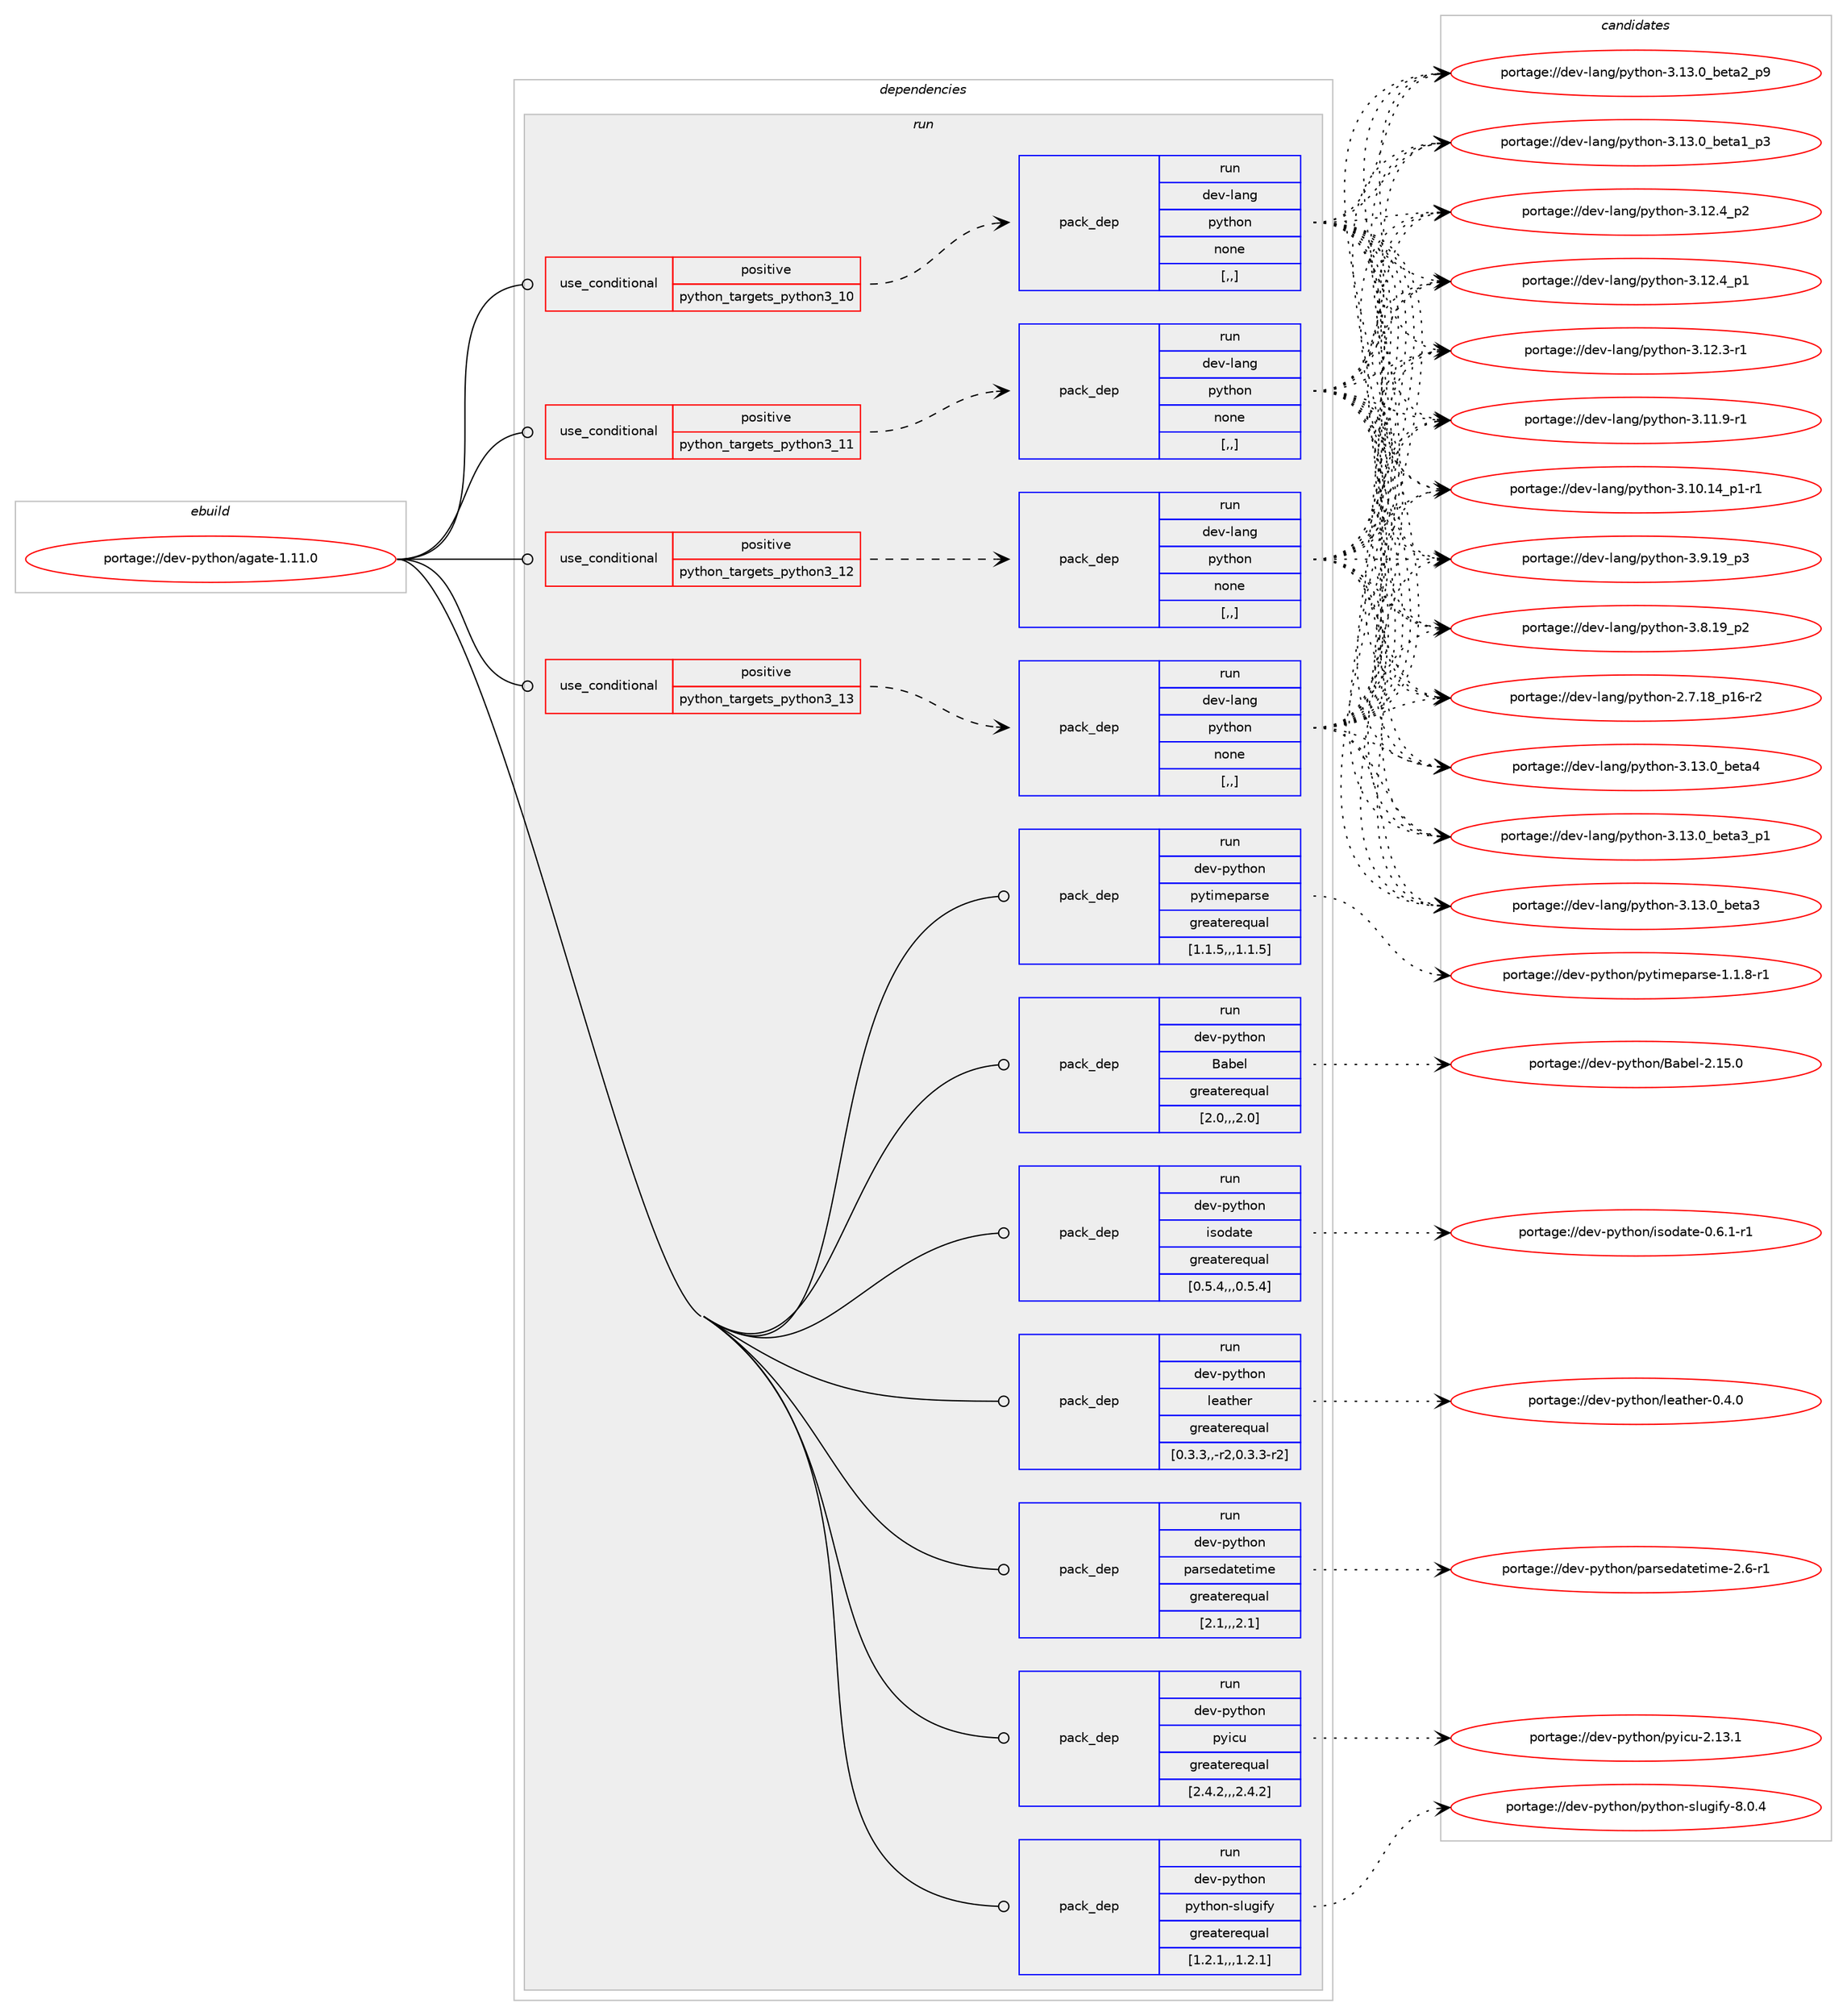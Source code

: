 digraph prolog {

# *************
# Graph options
# *************

newrank=true;
concentrate=true;
compound=true;
graph [rankdir=LR,fontname=Helvetica,fontsize=10,ranksep=1.5];#, ranksep=2.5, nodesep=0.2];
edge  [arrowhead=vee];
node  [fontname=Helvetica,fontsize=10];

# **********
# The ebuild
# **********

subgraph cluster_leftcol {
color=gray;
label=<<i>ebuild</i>>;
id [label="portage://dev-python/agate-1.11.0", color=red, width=4, href="../dev-python/agate-1.11.0.svg"];
}

# ****************
# The dependencies
# ****************

subgraph cluster_midcol {
color=gray;
label=<<i>dependencies</i>>;
subgraph cluster_compile {
fillcolor="#eeeeee";
style=filled;
label=<<i>compile</i>>;
}
subgraph cluster_compileandrun {
fillcolor="#eeeeee";
style=filled;
label=<<i>compile and run</i>>;
}
subgraph cluster_run {
fillcolor="#eeeeee";
style=filled;
label=<<i>run</i>>;
subgraph cond30835 {
dependency141844 [label=<<TABLE BORDER="0" CELLBORDER="1" CELLSPACING="0" CELLPADDING="4"><TR><TD ROWSPAN="3" CELLPADDING="10">use_conditional</TD></TR><TR><TD>positive</TD></TR><TR><TD>python_targets_python3_10</TD></TR></TABLE>>, shape=none, color=red];
subgraph pack109765 {
dependency141845 [label=<<TABLE BORDER="0" CELLBORDER="1" CELLSPACING="0" CELLPADDING="4" WIDTH="220"><TR><TD ROWSPAN="6" CELLPADDING="30">pack_dep</TD></TR><TR><TD WIDTH="110">run</TD></TR><TR><TD>dev-lang</TD></TR><TR><TD>python</TD></TR><TR><TD>none</TD></TR><TR><TD>[,,]</TD></TR></TABLE>>, shape=none, color=blue];
}
dependency141844:e -> dependency141845:w [weight=20,style="dashed",arrowhead="vee"];
}
id:e -> dependency141844:w [weight=20,style="solid",arrowhead="odot"];
subgraph cond30836 {
dependency141846 [label=<<TABLE BORDER="0" CELLBORDER="1" CELLSPACING="0" CELLPADDING="4"><TR><TD ROWSPAN="3" CELLPADDING="10">use_conditional</TD></TR><TR><TD>positive</TD></TR><TR><TD>python_targets_python3_11</TD></TR></TABLE>>, shape=none, color=red];
subgraph pack109766 {
dependency141847 [label=<<TABLE BORDER="0" CELLBORDER="1" CELLSPACING="0" CELLPADDING="4" WIDTH="220"><TR><TD ROWSPAN="6" CELLPADDING="30">pack_dep</TD></TR><TR><TD WIDTH="110">run</TD></TR><TR><TD>dev-lang</TD></TR><TR><TD>python</TD></TR><TR><TD>none</TD></TR><TR><TD>[,,]</TD></TR></TABLE>>, shape=none, color=blue];
}
dependency141846:e -> dependency141847:w [weight=20,style="dashed",arrowhead="vee"];
}
id:e -> dependency141846:w [weight=20,style="solid",arrowhead="odot"];
subgraph cond30837 {
dependency141848 [label=<<TABLE BORDER="0" CELLBORDER="1" CELLSPACING="0" CELLPADDING="4"><TR><TD ROWSPAN="3" CELLPADDING="10">use_conditional</TD></TR><TR><TD>positive</TD></TR><TR><TD>python_targets_python3_12</TD></TR></TABLE>>, shape=none, color=red];
subgraph pack109767 {
dependency141849 [label=<<TABLE BORDER="0" CELLBORDER="1" CELLSPACING="0" CELLPADDING="4" WIDTH="220"><TR><TD ROWSPAN="6" CELLPADDING="30">pack_dep</TD></TR><TR><TD WIDTH="110">run</TD></TR><TR><TD>dev-lang</TD></TR><TR><TD>python</TD></TR><TR><TD>none</TD></TR><TR><TD>[,,]</TD></TR></TABLE>>, shape=none, color=blue];
}
dependency141848:e -> dependency141849:w [weight=20,style="dashed",arrowhead="vee"];
}
id:e -> dependency141848:w [weight=20,style="solid",arrowhead="odot"];
subgraph cond30838 {
dependency141850 [label=<<TABLE BORDER="0" CELLBORDER="1" CELLSPACING="0" CELLPADDING="4"><TR><TD ROWSPAN="3" CELLPADDING="10">use_conditional</TD></TR><TR><TD>positive</TD></TR><TR><TD>python_targets_python3_13</TD></TR></TABLE>>, shape=none, color=red];
subgraph pack109768 {
dependency141851 [label=<<TABLE BORDER="0" CELLBORDER="1" CELLSPACING="0" CELLPADDING="4" WIDTH="220"><TR><TD ROWSPAN="6" CELLPADDING="30">pack_dep</TD></TR><TR><TD WIDTH="110">run</TD></TR><TR><TD>dev-lang</TD></TR><TR><TD>python</TD></TR><TR><TD>none</TD></TR><TR><TD>[,,]</TD></TR></TABLE>>, shape=none, color=blue];
}
dependency141850:e -> dependency141851:w [weight=20,style="dashed",arrowhead="vee"];
}
id:e -> dependency141850:w [weight=20,style="solid",arrowhead="odot"];
subgraph pack109769 {
dependency141852 [label=<<TABLE BORDER="0" CELLBORDER="1" CELLSPACING="0" CELLPADDING="4" WIDTH="220"><TR><TD ROWSPAN="6" CELLPADDING="30">pack_dep</TD></TR><TR><TD WIDTH="110">run</TD></TR><TR><TD>dev-python</TD></TR><TR><TD>Babel</TD></TR><TR><TD>greaterequal</TD></TR><TR><TD>[2.0,,,2.0]</TD></TR></TABLE>>, shape=none, color=blue];
}
id:e -> dependency141852:w [weight=20,style="solid",arrowhead="odot"];
subgraph pack109770 {
dependency141853 [label=<<TABLE BORDER="0" CELLBORDER="1" CELLSPACING="0" CELLPADDING="4" WIDTH="220"><TR><TD ROWSPAN="6" CELLPADDING="30">pack_dep</TD></TR><TR><TD WIDTH="110">run</TD></TR><TR><TD>dev-python</TD></TR><TR><TD>isodate</TD></TR><TR><TD>greaterequal</TD></TR><TR><TD>[0.5.4,,,0.5.4]</TD></TR></TABLE>>, shape=none, color=blue];
}
id:e -> dependency141853:w [weight=20,style="solid",arrowhead="odot"];
subgraph pack109771 {
dependency141854 [label=<<TABLE BORDER="0" CELLBORDER="1" CELLSPACING="0" CELLPADDING="4" WIDTH="220"><TR><TD ROWSPAN="6" CELLPADDING="30">pack_dep</TD></TR><TR><TD WIDTH="110">run</TD></TR><TR><TD>dev-python</TD></TR><TR><TD>leather</TD></TR><TR><TD>greaterequal</TD></TR><TR><TD>[0.3.3,,-r2,0.3.3-r2]</TD></TR></TABLE>>, shape=none, color=blue];
}
id:e -> dependency141854:w [weight=20,style="solid",arrowhead="odot"];
subgraph pack109772 {
dependency141855 [label=<<TABLE BORDER="0" CELLBORDER="1" CELLSPACING="0" CELLPADDING="4" WIDTH="220"><TR><TD ROWSPAN="6" CELLPADDING="30">pack_dep</TD></TR><TR><TD WIDTH="110">run</TD></TR><TR><TD>dev-python</TD></TR><TR><TD>parsedatetime</TD></TR><TR><TD>greaterequal</TD></TR><TR><TD>[2.1,,,2.1]</TD></TR></TABLE>>, shape=none, color=blue];
}
id:e -> dependency141855:w [weight=20,style="solid",arrowhead="odot"];
subgraph pack109773 {
dependency141856 [label=<<TABLE BORDER="0" CELLBORDER="1" CELLSPACING="0" CELLPADDING="4" WIDTH="220"><TR><TD ROWSPAN="6" CELLPADDING="30">pack_dep</TD></TR><TR><TD WIDTH="110">run</TD></TR><TR><TD>dev-python</TD></TR><TR><TD>pyicu</TD></TR><TR><TD>greaterequal</TD></TR><TR><TD>[2.4.2,,,2.4.2]</TD></TR></TABLE>>, shape=none, color=blue];
}
id:e -> dependency141856:w [weight=20,style="solid",arrowhead="odot"];
subgraph pack109774 {
dependency141857 [label=<<TABLE BORDER="0" CELLBORDER="1" CELLSPACING="0" CELLPADDING="4" WIDTH="220"><TR><TD ROWSPAN="6" CELLPADDING="30">pack_dep</TD></TR><TR><TD WIDTH="110">run</TD></TR><TR><TD>dev-python</TD></TR><TR><TD>python-slugify</TD></TR><TR><TD>greaterequal</TD></TR><TR><TD>[1.2.1,,,1.2.1]</TD></TR></TABLE>>, shape=none, color=blue];
}
id:e -> dependency141857:w [weight=20,style="solid",arrowhead="odot"];
subgraph pack109775 {
dependency141858 [label=<<TABLE BORDER="0" CELLBORDER="1" CELLSPACING="0" CELLPADDING="4" WIDTH="220"><TR><TD ROWSPAN="6" CELLPADDING="30">pack_dep</TD></TR><TR><TD WIDTH="110">run</TD></TR><TR><TD>dev-python</TD></TR><TR><TD>pytimeparse</TD></TR><TR><TD>greaterequal</TD></TR><TR><TD>[1.1.5,,,1.1.5]</TD></TR></TABLE>>, shape=none, color=blue];
}
id:e -> dependency141858:w [weight=20,style="solid",arrowhead="odot"];
}
}

# **************
# The candidates
# **************

subgraph cluster_choices {
rank=same;
color=gray;
label=<<i>candidates</i>>;

subgraph choice109765 {
color=black;
nodesep=1;
choice1001011184510897110103471121211161041111104551464951464895981011169752 [label="portage://dev-lang/python-3.13.0_beta4", color=red, width=4,href="../dev-lang/python-3.13.0_beta4.svg"];
choice10010111845108971101034711212111610411111045514649514648959810111697519511249 [label="portage://dev-lang/python-3.13.0_beta3_p1", color=red, width=4,href="../dev-lang/python-3.13.0_beta3_p1.svg"];
choice1001011184510897110103471121211161041111104551464951464895981011169751 [label="portage://dev-lang/python-3.13.0_beta3", color=red, width=4,href="../dev-lang/python-3.13.0_beta3.svg"];
choice10010111845108971101034711212111610411111045514649514648959810111697509511257 [label="portage://dev-lang/python-3.13.0_beta2_p9", color=red, width=4,href="../dev-lang/python-3.13.0_beta2_p9.svg"];
choice10010111845108971101034711212111610411111045514649514648959810111697499511251 [label="portage://dev-lang/python-3.13.0_beta1_p3", color=red, width=4,href="../dev-lang/python-3.13.0_beta1_p3.svg"];
choice100101118451089711010347112121116104111110455146495046529511250 [label="portage://dev-lang/python-3.12.4_p2", color=red, width=4,href="../dev-lang/python-3.12.4_p2.svg"];
choice100101118451089711010347112121116104111110455146495046529511249 [label="portage://dev-lang/python-3.12.4_p1", color=red, width=4,href="../dev-lang/python-3.12.4_p1.svg"];
choice100101118451089711010347112121116104111110455146495046514511449 [label="portage://dev-lang/python-3.12.3-r1", color=red, width=4,href="../dev-lang/python-3.12.3-r1.svg"];
choice100101118451089711010347112121116104111110455146494946574511449 [label="portage://dev-lang/python-3.11.9-r1", color=red, width=4,href="../dev-lang/python-3.11.9-r1.svg"];
choice100101118451089711010347112121116104111110455146494846495295112494511449 [label="portage://dev-lang/python-3.10.14_p1-r1", color=red, width=4,href="../dev-lang/python-3.10.14_p1-r1.svg"];
choice100101118451089711010347112121116104111110455146574649579511251 [label="portage://dev-lang/python-3.9.19_p3", color=red, width=4,href="../dev-lang/python-3.9.19_p3.svg"];
choice100101118451089711010347112121116104111110455146564649579511250 [label="portage://dev-lang/python-3.8.19_p2", color=red, width=4,href="../dev-lang/python-3.8.19_p2.svg"];
choice100101118451089711010347112121116104111110455046554649569511249544511450 [label="portage://dev-lang/python-2.7.18_p16-r2", color=red, width=4,href="../dev-lang/python-2.7.18_p16-r2.svg"];
dependency141845:e -> choice1001011184510897110103471121211161041111104551464951464895981011169752:w [style=dotted,weight="100"];
dependency141845:e -> choice10010111845108971101034711212111610411111045514649514648959810111697519511249:w [style=dotted,weight="100"];
dependency141845:e -> choice1001011184510897110103471121211161041111104551464951464895981011169751:w [style=dotted,weight="100"];
dependency141845:e -> choice10010111845108971101034711212111610411111045514649514648959810111697509511257:w [style=dotted,weight="100"];
dependency141845:e -> choice10010111845108971101034711212111610411111045514649514648959810111697499511251:w [style=dotted,weight="100"];
dependency141845:e -> choice100101118451089711010347112121116104111110455146495046529511250:w [style=dotted,weight="100"];
dependency141845:e -> choice100101118451089711010347112121116104111110455146495046529511249:w [style=dotted,weight="100"];
dependency141845:e -> choice100101118451089711010347112121116104111110455146495046514511449:w [style=dotted,weight="100"];
dependency141845:e -> choice100101118451089711010347112121116104111110455146494946574511449:w [style=dotted,weight="100"];
dependency141845:e -> choice100101118451089711010347112121116104111110455146494846495295112494511449:w [style=dotted,weight="100"];
dependency141845:e -> choice100101118451089711010347112121116104111110455146574649579511251:w [style=dotted,weight="100"];
dependency141845:e -> choice100101118451089711010347112121116104111110455146564649579511250:w [style=dotted,weight="100"];
dependency141845:e -> choice100101118451089711010347112121116104111110455046554649569511249544511450:w [style=dotted,weight="100"];
}
subgraph choice109766 {
color=black;
nodesep=1;
choice1001011184510897110103471121211161041111104551464951464895981011169752 [label="portage://dev-lang/python-3.13.0_beta4", color=red, width=4,href="../dev-lang/python-3.13.0_beta4.svg"];
choice10010111845108971101034711212111610411111045514649514648959810111697519511249 [label="portage://dev-lang/python-3.13.0_beta3_p1", color=red, width=4,href="../dev-lang/python-3.13.0_beta3_p1.svg"];
choice1001011184510897110103471121211161041111104551464951464895981011169751 [label="portage://dev-lang/python-3.13.0_beta3", color=red, width=4,href="../dev-lang/python-3.13.0_beta3.svg"];
choice10010111845108971101034711212111610411111045514649514648959810111697509511257 [label="portage://dev-lang/python-3.13.0_beta2_p9", color=red, width=4,href="../dev-lang/python-3.13.0_beta2_p9.svg"];
choice10010111845108971101034711212111610411111045514649514648959810111697499511251 [label="portage://dev-lang/python-3.13.0_beta1_p3", color=red, width=4,href="../dev-lang/python-3.13.0_beta1_p3.svg"];
choice100101118451089711010347112121116104111110455146495046529511250 [label="portage://dev-lang/python-3.12.4_p2", color=red, width=4,href="../dev-lang/python-3.12.4_p2.svg"];
choice100101118451089711010347112121116104111110455146495046529511249 [label="portage://dev-lang/python-3.12.4_p1", color=red, width=4,href="../dev-lang/python-3.12.4_p1.svg"];
choice100101118451089711010347112121116104111110455146495046514511449 [label="portage://dev-lang/python-3.12.3-r1", color=red, width=4,href="../dev-lang/python-3.12.3-r1.svg"];
choice100101118451089711010347112121116104111110455146494946574511449 [label="portage://dev-lang/python-3.11.9-r1", color=red, width=4,href="../dev-lang/python-3.11.9-r1.svg"];
choice100101118451089711010347112121116104111110455146494846495295112494511449 [label="portage://dev-lang/python-3.10.14_p1-r1", color=red, width=4,href="../dev-lang/python-3.10.14_p1-r1.svg"];
choice100101118451089711010347112121116104111110455146574649579511251 [label="portage://dev-lang/python-3.9.19_p3", color=red, width=4,href="../dev-lang/python-3.9.19_p3.svg"];
choice100101118451089711010347112121116104111110455146564649579511250 [label="portage://dev-lang/python-3.8.19_p2", color=red, width=4,href="../dev-lang/python-3.8.19_p2.svg"];
choice100101118451089711010347112121116104111110455046554649569511249544511450 [label="portage://dev-lang/python-2.7.18_p16-r2", color=red, width=4,href="../dev-lang/python-2.7.18_p16-r2.svg"];
dependency141847:e -> choice1001011184510897110103471121211161041111104551464951464895981011169752:w [style=dotted,weight="100"];
dependency141847:e -> choice10010111845108971101034711212111610411111045514649514648959810111697519511249:w [style=dotted,weight="100"];
dependency141847:e -> choice1001011184510897110103471121211161041111104551464951464895981011169751:w [style=dotted,weight="100"];
dependency141847:e -> choice10010111845108971101034711212111610411111045514649514648959810111697509511257:w [style=dotted,weight="100"];
dependency141847:e -> choice10010111845108971101034711212111610411111045514649514648959810111697499511251:w [style=dotted,weight="100"];
dependency141847:e -> choice100101118451089711010347112121116104111110455146495046529511250:w [style=dotted,weight="100"];
dependency141847:e -> choice100101118451089711010347112121116104111110455146495046529511249:w [style=dotted,weight="100"];
dependency141847:e -> choice100101118451089711010347112121116104111110455146495046514511449:w [style=dotted,weight="100"];
dependency141847:e -> choice100101118451089711010347112121116104111110455146494946574511449:w [style=dotted,weight="100"];
dependency141847:e -> choice100101118451089711010347112121116104111110455146494846495295112494511449:w [style=dotted,weight="100"];
dependency141847:e -> choice100101118451089711010347112121116104111110455146574649579511251:w [style=dotted,weight="100"];
dependency141847:e -> choice100101118451089711010347112121116104111110455146564649579511250:w [style=dotted,weight="100"];
dependency141847:e -> choice100101118451089711010347112121116104111110455046554649569511249544511450:w [style=dotted,weight="100"];
}
subgraph choice109767 {
color=black;
nodesep=1;
choice1001011184510897110103471121211161041111104551464951464895981011169752 [label="portage://dev-lang/python-3.13.0_beta4", color=red, width=4,href="../dev-lang/python-3.13.0_beta4.svg"];
choice10010111845108971101034711212111610411111045514649514648959810111697519511249 [label="portage://dev-lang/python-3.13.0_beta3_p1", color=red, width=4,href="../dev-lang/python-3.13.0_beta3_p1.svg"];
choice1001011184510897110103471121211161041111104551464951464895981011169751 [label="portage://dev-lang/python-3.13.0_beta3", color=red, width=4,href="../dev-lang/python-3.13.0_beta3.svg"];
choice10010111845108971101034711212111610411111045514649514648959810111697509511257 [label="portage://dev-lang/python-3.13.0_beta2_p9", color=red, width=4,href="../dev-lang/python-3.13.0_beta2_p9.svg"];
choice10010111845108971101034711212111610411111045514649514648959810111697499511251 [label="portage://dev-lang/python-3.13.0_beta1_p3", color=red, width=4,href="../dev-lang/python-3.13.0_beta1_p3.svg"];
choice100101118451089711010347112121116104111110455146495046529511250 [label="portage://dev-lang/python-3.12.4_p2", color=red, width=4,href="../dev-lang/python-3.12.4_p2.svg"];
choice100101118451089711010347112121116104111110455146495046529511249 [label="portage://dev-lang/python-3.12.4_p1", color=red, width=4,href="../dev-lang/python-3.12.4_p1.svg"];
choice100101118451089711010347112121116104111110455146495046514511449 [label="portage://dev-lang/python-3.12.3-r1", color=red, width=4,href="../dev-lang/python-3.12.3-r1.svg"];
choice100101118451089711010347112121116104111110455146494946574511449 [label="portage://dev-lang/python-3.11.9-r1", color=red, width=4,href="../dev-lang/python-3.11.9-r1.svg"];
choice100101118451089711010347112121116104111110455146494846495295112494511449 [label="portage://dev-lang/python-3.10.14_p1-r1", color=red, width=4,href="../dev-lang/python-3.10.14_p1-r1.svg"];
choice100101118451089711010347112121116104111110455146574649579511251 [label="portage://dev-lang/python-3.9.19_p3", color=red, width=4,href="../dev-lang/python-3.9.19_p3.svg"];
choice100101118451089711010347112121116104111110455146564649579511250 [label="portage://dev-lang/python-3.8.19_p2", color=red, width=4,href="../dev-lang/python-3.8.19_p2.svg"];
choice100101118451089711010347112121116104111110455046554649569511249544511450 [label="portage://dev-lang/python-2.7.18_p16-r2", color=red, width=4,href="../dev-lang/python-2.7.18_p16-r2.svg"];
dependency141849:e -> choice1001011184510897110103471121211161041111104551464951464895981011169752:w [style=dotted,weight="100"];
dependency141849:e -> choice10010111845108971101034711212111610411111045514649514648959810111697519511249:w [style=dotted,weight="100"];
dependency141849:e -> choice1001011184510897110103471121211161041111104551464951464895981011169751:w [style=dotted,weight="100"];
dependency141849:e -> choice10010111845108971101034711212111610411111045514649514648959810111697509511257:w [style=dotted,weight="100"];
dependency141849:e -> choice10010111845108971101034711212111610411111045514649514648959810111697499511251:w [style=dotted,weight="100"];
dependency141849:e -> choice100101118451089711010347112121116104111110455146495046529511250:w [style=dotted,weight="100"];
dependency141849:e -> choice100101118451089711010347112121116104111110455146495046529511249:w [style=dotted,weight="100"];
dependency141849:e -> choice100101118451089711010347112121116104111110455146495046514511449:w [style=dotted,weight="100"];
dependency141849:e -> choice100101118451089711010347112121116104111110455146494946574511449:w [style=dotted,weight="100"];
dependency141849:e -> choice100101118451089711010347112121116104111110455146494846495295112494511449:w [style=dotted,weight="100"];
dependency141849:e -> choice100101118451089711010347112121116104111110455146574649579511251:w [style=dotted,weight="100"];
dependency141849:e -> choice100101118451089711010347112121116104111110455146564649579511250:w [style=dotted,weight="100"];
dependency141849:e -> choice100101118451089711010347112121116104111110455046554649569511249544511450:w [style=dotted,weight="100"];
}
subgraph choice109768 {
color=black;
nodesep=1;
choice1001011184510897110103471121211161041111104551464951464895981011169752 [label="portage://dev-lang/python-3.13.0_beta4", color=red, width=4,href="../dev-lang/python-3.13.0_beta4.svg"];
choice10010111845108971101034711212111610411111045514649514648959810111697519511249 [label="portage://dev-lang/python-3.13.0_beta3_p1", color=red, width=4,href="../dev-lang/python-3.13.0_beta3_p1.svg"];
choice1001011184510897110103471121211161041111104551464951464895981011169751 [label="portage://dev-lang/python-3.13.0_beta3", color=red, width=4,href="../dev-lang/python-3.13.0_beta3.svg"];
choice10010111845108971101034711212111610411111045514649514648959810111697509511257 [label="portage://dev-lang/python-3.13.0_beta2_p9", color=red, width=4,href="../dev-lang/python-3.13.0_beta2_p9.svg"];
choice10010111845108971101034711212111610411111045514649514648959810111697499511251 [label="portage://dev-lang/python-3.13.0_beta1_p3", color=red, width=4,href="../dev-lang/python-3.13.0_beta1_p3.svg"];
choice100101118451089711010347112121116104111110455146495046529511250 [label="portage://dev-lang/python-3.12.4_p2", color=red, width=4,href="../dev-lang/python-3.12.4_p2.svg"];
choice100101118451089711010347112121116104111110455146495046529511249 [label="portage://dev-lang/python-3.12.4_p1", color=red, width=4,href="../dev-lang/python-3.12.4_p1.svg"];
choice100101118451089711010347112121116104111110455146495046514511449 [label="portage://dev-lang/python-3.12.3-r1", color=red, width=4,href="../dev-lang/python-3.12.3-r1.svg"];
choice100101118451089711010347112121116104111110455146494946574511449 [label="portage://dev-lang/python-3.11.9-r1", color=red, width=4,href="../dev-lang/python-3.11.9-r1.svg"];
choice100101118451089711010347112121116104111110455146494846495295112494511449 [label="portage://dev-lang/python-3.10.14_p1-r1", color=red, width=4,href="../dev-lang/python-3.10.14_p1-r1.svg"];
choice100101118451089711010347112121116104111110455146574649579511251 [label="portage://dev-lang/python-3.9.19_p3", color=red, width=4,href="../dev-lang/python-3.9.19_p3.svg"];
choice100101118451089711010347112121116104111110455146564649579511250 [label="portage://dev-lang/python-3.8.19_p2", color=red, width=4,href="../dev-lang/python-3.8.19_p2.svg"];
choice100101118451089711010347112121116104111110455046554649569511249544511450 [label="portage://dev-lang/python-2.7.18_p16-r2", color=red, width=4,href="../dev-lang/python-2.7.18_p16-r2.svg"];
dependency141851:e -> choice1001011184510897110103471121211161041111104551464951464895981011169752:w [style=dotted,weight="100"];
dependency141851:e -> choice10010111845108971101034711212111610411111045514649514648959810111697519511249:w [style=dotted,weight="100"];
dependency141851:e -> choice1001011184510897110103471121211161041111104551464951464895981011169751:w [style=dotted,weight="100"];
dependency141851:e -> choice10010111845108971101034711212111610411111045514649514648959810111697509511257:w [style=dotted,weight="100"];
dependency141851:e -> choice10010111845108971101034711212111610411111045514649514648959810111697499511251:w [style=dotted,weight="100"];
dependency141851:e -> choice100101118451089711010347112121116104111110455146495046529511250:w [style=dotted,weight="100"];
dependency141851:e -> choice100101118451089711010347112121116104111110455146495046529511249:w [style=dotted,weight="100"];
dependency141851:e -> choice100101118451089711010347112121116104111110455146495046514511449:w [style=dotted,weight="100"];
dependency141851:e -> choice100101118451089711010347112121116104111110455146494946574511449:w [style=dotted,weight="100"];
dependency141851:e -> choice100101118451089711010347112121116104111110455146494846495295112494511449:w [style=dotted,weight="100"];
dependency141851:e -> choice100101118451089711010347112121116104111110455146574649579511251:w [style=dotted,weight="100"];
dependency141851:e -> choice100101118451089711010347112121116104111110455146564649579511250:w [style=dotted,weight="100"];
dependency141851:e -> choice100101118451089711010347112121116104111110455046554649569511249544511450:w [style=dotted,weight="100"];
}
subgraph choice109769 {
color=black;
nodesep=1;
choice100101118451121211161041111104766979810110845504649534648 [label="portage://dev-python/Babel-2.15.0", color=red, width=4,href="../dev-python/Babel-2.15.0.svg"];
dependency141852:e -> choice100101118451121211161041111104766979810110845504649534648:w [style=dotted,weight="100"];
}
subgraph choice109770 {
color=black;
nodesep=1;
choice1001011184511212111610411111047105115111100971161014548465446494511449 [label="portage://dev-python/isodate-0.6.1-r1", color=red, width=4,href="../dev-python/isodate-0.6.1-r1.svg"];
dependency141853:e -> choice1001011184511212111610411111047105115111100971161014548465446494511449:w [style=dotted,weight="100"];
}
subgraph choice109771 {
color=black;
nodesep=1;
choice100101118451121211161041111104710810197116104101114454846524648 [label="portage://dev-python/leather-0.4.0", color=red, width=4,href="../dev-python/leather-0.4.0.svg"];
dependency141854:e -> choice100101118451121211161041111104710810197116104101114454846524648:w [style=dotted,weight="100"];
}
subgraph choice109772 {
color=black;
nodesep=1;
choice10010111845112121116104111110471129711411510110097116101116105109101455046544511449 [label="portage://dev-python/parsedatetime-2.6-r1", color=red, width=4,href="../dev-python/parsedatetime-2.6-r1.svg"];
dependency141855:e -> choice10010111845112121116104111110471129711411510110097116101116105109101455046544511449:w [style=dotted,weight="100"];
}
subgraph choice109773 {
color=black;
nodesep=1;
choice10010111845112121116104111110471121211059911745504649514649 [label="portage://dev-python/pyicu-2.13.1", color=red, width=4,href="../dev-python/pyicu-2.13.1.svg"];
dependency141856:e -> choice10010111845112121116104111110471121211059911745504649514649:w [style=dotted,weight="100"];
}
subgraph choice109774 {
color=black;
nodesep=1;
choice100101118451121211161041111104711212111610411111045115108117103105102121455646484652 [label="portage://dev-python/python-slugify-8.0.4", color=red, width=4,href="../dev-python/python-slugify-8.0.4.svg"];
dependency141857:e -> choice100101118451121211161041111104711212111610411111045115108117103105102121455646484652:w [style=dotted,weight="100"];
}
subgraph choice109775 {
color=black;
nodesep=1;
choice1001011184511212111610411111047112121116105109101112971141151014549464946564511449 [label="portage://dev-python/pytimeparse-1.1.8-r1", color=red, width=4,href="../dev-python/pytimeparse-1.1.8-r1.svg"];
dependency141858:e -> choice1001011184511212111610411111047112121116105109101112971141151014549464946564511449:w [style=dotted,weight="100"];
}
}

}
